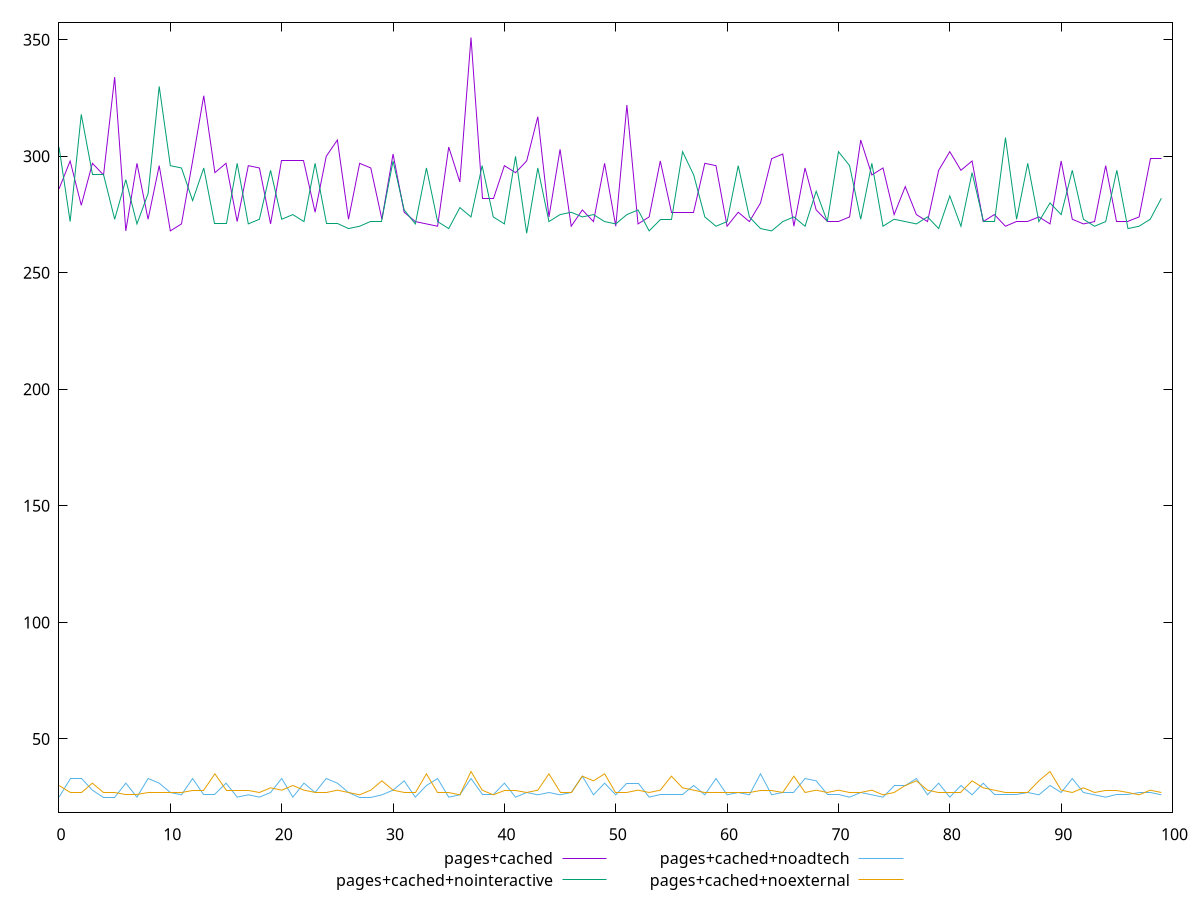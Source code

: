 $_pagesCached <<EOF
286
297.9999999999982
279
297
291.9999999999982
334.0000000000018
268
297
273
296
267.9999999999982
271
298
326
293
297
272
296
294.9999999999982
270.9999999999982
298
297.9999999999982
298
276
300
307
273
297.0000000000018
295
273
301
276
272
271
269.9999999999982
303.9999999999982
289.0000000000018
350.9999999999982
282
282
296.0000000000018
293
298.0000000000018
317
274
302.9999999999982
270
277
272
297
270
322
270.9999999999982
274
297.9999999999982
276
275.9999999999982
275.9999999999982
297
296.0000000000018
270
276
272
280
299
301
270
295
277
272
272
274
307
292.0000000000018
294.9999999999982
275
287.0000000000018
275
272.0000000000018
294.0000000000018
301.9999999999982
293.9999999999982
298
272.0000000000018
274.9999999999982
270
272
272.0000000000018
273.9999999999982
270.9999999999982
298
273
271
272
296
272.0000000000018
271.9999999999982
273.9999999999982
299
299.0000000000018
EOF
$_pagesCachedNointeractive <<EOF
304
272
317.9999999999982
292.0000000000018
291.9999999999982
272.9999999999982
290
271
284
329.9999999999982
296
295
281.0000000000018
295
270.9999999999982
271
297.0000000000018
271
273
294
273
275
272
297
270.9999999999982
270.9999999999982
269
270
272.0000000000018
271.9999999999982
298
277
271
295
272
269
277.9999999999982
274
296.0000000000018
274.0000000000018
270.9999999999982
299.9999999999982
267
295
272.0000000000018
275.0000000000018
276.0000000000018
274
275
272
271
274.9999999999982
276.9999999999982
268
273
273
302
292
273.9999999999982
269.9999999999982
272
296
274
269
268.0000000000018
272
274
270
285
271.9999999999982
302.0000000000018
295.9999999999982
273
296.9999999999982
270
273.0000000000018
272.0000000000018
271.0000000000018
274
269.0000000000018
283
270
293
272
272.0000000000018
308
273
297.0000000000018
272
280
275
293.9999999999982
273
270
272
294
269
269.9999999999982
272.9999999999982
282
EOF
$_pagesCachedNoadtech <<EOF
25
33
33
28
25
25
31
25
33
31
27
26
33
26
26
31
25
26
25
27
33
25
31
27
33
31
27
25
25
26
28
32
25
30
33
25
26
33
26
26
31
25
27
26
27
26
27
34
26
31
26
31
31
25
26
26
26
30
26
33
26
27
26
35
26
27
27
33
32
26
26
25
27
26
25
30
30
33
26
31
25
30
26
31
26
26
26
27
26
30
27
33
27
26
25
26
26
27
27
26
EOF
$_pagesCachedNoexternal <<EOF
30
27
27
31
27
27
26
26
27
27
27
27
28
28
35
28
28
28
27
29
28
30
28
27
27
28
27
26
28
32
28
27
27
35
27
27
26
36
28
26
28
28
27
28
35
27
27
34
32
35
27
27
28
27
28
34
29
28
27
27
27
27
27
28
28
27
34
27
28
27
28
27
27
28
26
27
30
32
28
27
27
27
32
29
28
27
27
27
32
36
28
27
29
27
28
28
27
26
28
27
EOF
set key outside below
set terminal pngcairo
set output "report_00006_2020-11-02T20-21-41.718Z/max-potential-fid/max-potential-fid_pages+cached_pages+cached+nointeractive_pages+cached+noadtech_pages+cached+noexternal.png"
set yrange [18.480000000000036:357.51999999999816]
plot $_pagesCached title "pages+cached" with line ,$_pagesCachedNointeractive title "pages+cached+nointeractive" with line ,$_pagesCachedNoadtech title "pages+cached+noadtech" with line ,$_pagesCachedNoexternal title "pages+cached+noexternal" with line ,